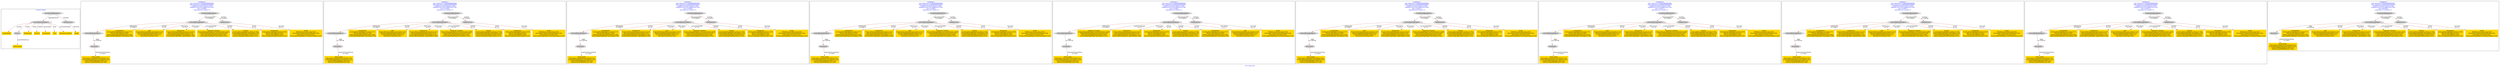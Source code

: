 digraph n0 {
fontcolor="blue"
remincross="true"
label="s22-s-moca.xml"
subgraph cluster_0 {
label="1-correct model"
n2[style="filled",color="white",fillcolor="lightgray",label="CulturalHeritageObject1"];
n3[shape="plaintext",style="filled",fillcolor="gold",label="creationDate"];
n4[style="filled",color="white",fillcolor="lightgray",label="Person1"];
n5[shape="plaintext",style="filled",fillcolor="gold",label="Dimensions"];
n6[shape="plaintext",style="filled",fillcolor="gold",label="Process"];
n7[shape="plaintext",style="filled",fillcolor="gold",label="Provenance"];
n8[shape="plaintext",style="filled",fillcolor="gold",label="title"];
n9[shape="plaintext",style="filled",fillcolor="gold",label="Assension_Number"];
n10[shape="plaintext",style="filled",fillcolor="gold",label="Artist_Name"];
n11[style="filled",color="white",fillcolor="lightgray",label="EuropeanaAggregation1"];
n12[style="filled",color="white",fillcolor="lightgray",label="WebResource1"];
n13[shape="plaintext",style="filled",fillcolor="gold",label="image"];
}
subgraph cluster_1 {
label="candidate 0\nlink coherence:0.9166666666666666\nnode coherence:0.9090909090909091\nconfidence:0.6434759516117063\nmapping score:0.6216889535675385\ncost:110.9808\n-precision:0.67-recall:0.73"
n15[style="filled",color="white",fillcolor="lightgray",label="CulturalHeritageObject1"];
n16[style="filled",color="white",fillcolor="lightgray",label="CulturalHeritageObject2"];
n17[style="filled",color="white",fillcolor="lightgray",label="Document1"];
n18[style="filled",color="white",fillcolor="lightgray",label="EuropeanaAggregation1"];
n19[style="filled",color="white",fillcolor="lightgray",label="WebResource1"];
n20[shape="plaintext",style="filled",fillcolor="gold",label="creationDate\n[CulturalHeritageObject,created,0.377]\n[Person,dateOfDeath,0.269]\n[Person,biographicalInformation,0.264]\n[CulturalHeritageObject,description,0.09]"];
n21[shape="plaintext",style="filled",fillcolor="gold",label="Artist_Name\n[Document,columnSubClassOfLink,0.33]\n[CulturalHeritageObject,description,0.262]\n[CulturalHeritageObject,title,0.24]\n[Person,nameOfThePerson,0.168]"];
n22[shape="plaintext",style="filled",fillcolor="gold",label="image\n[WebResource,classLink,0.926]\n[Document,columnSubClassOfLink,0.036]\n[Document,classLink,0.022]\n[CulturalHeritageObject,accessionNumber,0.016]"];
n23[shape="plaintext",style="filled",fillcolor="gold",label="title\n[CulturalHeritageObject,description,0.522]\n[Person,biographicalInformation,0.25]\n[CulturalHeritageObject,title,0.13]\n[Document,classLink,0.097]"];
n24[shape="plaintext",style="filled",fillcolor="gold",label="Provenance\n[CulturalHeritageObject,provenance,0.422]\n[Person,biographicalInformation,0.374]\n[CulturalHeritageObject,description,0.121]\n[CulturalHeritageObject,rightsHolder,0.084]"];
n25[shape="plaintext",style="filled",fillcolor="gold",label="Assension_Number\n[CulturalHeritageObject,accessionNumber,0.808]\n[CulturalHeritageObject,provenance,0.109]\n[Person,biographicalInformation,0.048]\n[CulturalHeritageObject,description,0.035]"];
n26[shape="plaintext",style="filled",fillcolor="gold",label="Process\n[CulturalHeritageObject,medium,0.784]\n[CulturalHeritageObject,description,0.18]\n[CulturalHeritageObject,extent,0.023]\n[Person,biographicalInformation,0.013]"];
n27[shape="plaintext",style="filled",fillcolor="gold",label="Dimensions\n[CulturalHeritageObject,extent,0.978]\n[Person,dateOfDeath,0.012]\n[Person,dateOfBirth,0.008]\n[Person,biographicalInformation,0.001]"];
}
subgraph cluster_2 {
label="candidate 1\nlink coherence:0.9166666666666666\nnode coherence:0.9090909090909091\nconfidence:0.6434759516117063\nmapping score:0.6216889535675385\ncost:110.9808\n-precision:0.67-recall:0.73"
n29[style="filled",color="white",fillcolor="lightgray",label="CulturalHeritageObject1"];
n30[style="filled",color="white",fillcolor="lightgray",label="CulturalHeritageObject2"];
n31[style="filled",color="white",fillcolor="lightgray",label="Document2"];
n32[style="filled",color="white",fillcolor="lightgray",label="EuropeanaAggregation1"];
n33[style="filled",color="white",fillcolor="lightgray",label="WebResource1"];
n34[shape="plaintext",style="filled",fillcolor="gold",label="creationDate\n[CulturalHeritageObject,created,0.377]\n[Person,dateOfDeath,0.269]\n[Person,biographicalInformation,0.264]\n[CulturalHeritageObject,description,0.09]"];
n35[shape="plaintext",style="filled",fillcolor="gold",label="image\n[WebResource,classLink,0.926]\n[Document,columnSubClassOfLink,0.036]\n[Document,classLink,0.022]\n[CulturalHeritageObject,accessionNumber,0.016]"];
n36[shape="plaintext",style="filled",fillcolor="gold",label="title\n[CulturalHeritageObject,description,0.522]\n[Person,biographicalInformation,0.25]\n[CulturalHeritageObject,title,0.13]\n[Document,classLink,0.097]"];
n37[shape="plaintext",style="filled",fillcolor="gold",label="Provenance\n[CulturalHeritageObject,provenance,0.422]\n[Person,biographicalInformation,0.374]\n[CulturalHeritageObject,description,0.121]\n[CulturalHeritageObject,rightsHolder,0.084]"];
n38[shape="plaintext",style="filled",fillcolor="gold",label="Assension_Number\n[CulturalHeritageObject,accessionNumber,0.808]\n[CulturalHeritageObject,provenance,0.109]\n[Person,biographicalInformation,0.048]\n[CulturalHeritageObject,description,0.035]"];
n39[shape="plaintext",style="filled",fillcolor="gold",label="Artist_Name\n[Document,columnSubClassOfLink,0.33]\n[CulturalHeritageObject,description,0.262]\n[CulturalHeritageObject,title,0.24]\n[Person,nameOfThePerson,0.168]"];
n40[shape="plaintext",style="filled",fillcolor="gold",label="Process\n[CulturalHeritageObject,medium,0.784]\n[CulturalHeritageObject,description,0.18]\n[CulturalHeritageObject,extent,0.023]\n[Person,biographicalInformation,0.013]"];
n41[shape="plaintext",style="filled",fillcolor="gold",label="Dimensions\n[CulturalHeritageObject,extent,0.978]\n[Person,dateOfDeath,0.012]\n[Person,dateOfBirth,0.008]\n[Person,biographicalInformation,0.001]"];
}
subgraph cluster_3 {
label="candidate 2\nlink coherence:0.9166666666666666\nnode coherence:0.9090909090909091\nconfidence:0.6434759516117063\nmapping score:0.6216889535675385\ncost:110.9808\n-precision:0.67-recall:0.73"
n43[style="filled",color="white",fillcolor="lightgray",label="CulturalHeritageObject1"];
n44[style="filled",color="white",fillcolor="lightgray",label="CulturalHeritageObject2"];
n45[style="filled",color="white",fillcolor="lightgray",label="Document1"];
n46[style="filled",color="white",fillcolor="lightgray",label="EuropeanaAggregation1"];
n47[style="filled",color="white",fillcolor="lightgray",label="WebResource1"];
n48[shape="plaintext",style="filled",fillcolor="gold",label="creationDate\n[CulturalHeritageObject,created,0.377]\n[Person,dateOfDeath,0.269]\n[Person,biographicalInformation,0.264]\n[CulturalHeritageObject,description,0.09]"];
n49[shape="plaintext",style="filled",fillcolor="gold",label="Artist_Name\n[Document,columnSubClassOfLink,0.33]\n[CulturalHeritageObject,description,0.262]\n[CulturalHeritageObject,title,0.24]\n[Person,nameOfThePerson,0.168]"];
n50[shape="plaintext",style="filled",fillcolor="gold",label="image\n[WebResource,classLink,0.926]\n[Document,columnSubClassOfLink,0.036]\n[Document,classLink,0.022]\n[CulturalHeritageObject,accessionNumber,0.016]"];
n51[shape="plaintext",style="filled",fillcolor="gold",label="Provenance\n[CulturalHeritageObject,provenance,0.422]\n[Person,biographicalInformation,0.374]\n[CulturalHeritageObject,description,0.121]\n[CulturalHeritageObject,rightsHolder,0.084]"];
n52[shape="plaintext",style="filled",fillcolor="gold",label="title\n[CulturalHeritageObject,description,0.522]\n[Person,biographicalInformation,0.25]\n[CulturalHeritageObject,title,0.13]\n[Document,classLink,0.097]"];
n53[shape="plaintext",style="filled",fillcolor="gold",label="Assension_Number\n[CulturalHeritageObject,accessionNumber,0.808]\n[CulturalHeritageObject,provenance,0.109]\n[Person,biographicalInformation,0.048]\n[CulturalHeritageObject,description,0.035]"];
n54[shape="plaintext",style="filled",fillcolor="gold",label="Process\n[CulturalHeritageObject,medium,0.784]\n[CulturalHeritageObject,description,0.18]\n[CulturalHeritageObject,extent,0.023]\n[Person,biographicalInformation,0.013]"];
n55[shape="plaintext",style="filled",fillcolor="gold",label="Dimensions\n[CulturalHeritageObject,extent,0.978]\n[Person,dateOfDeath,0.012]\n[Person,dateOfBirth,0.008]\n[Person,biographicalInformation,0.001]"];
}
subgraph cluster_4 {
label="candidate 3\nlink coherence:0.9166666666666666\nnode coherence:0.9090909090909091\nconfidence:0.6434759516117063\nmapping score:0.6216889535675385\ncost:110.9808\n-precision:0.67-recall:0.73"
n57[style="filled",color="white",fillcolor="lightgray",label="CulturalHeritageObject1"];
n58[style="filled",color="white",fillcolor="lightgray",label="CulturalHeritageObject2"];
n59[style="filled",color="white",fillcolor="lightgray",label="Document2"];
n60[style="filled",color="white",fillcolor="lightgray",label="EuropeanaAggregation1"];
n61[style="filled",color="white",fillcolor="lightgray",label="WebResource1"];
n62[shape="plaintext",style="filled",fillcolor="gold",label="creationDate\n[CulturalHeritageObject,created,0.377]\n[Person,dateOfDeath,0.269]\n[Person,biographicalInformation,0.264]\n[CulturalHeritageObject,description,0.09]"];
n63[shape="plaintext",style="filled",fillcolor="gold",label="image\n[WebResource,classLink,0.926]\n[Document,columnSubClassOfLink,0.036]\n[Document,classLink,0.022]\n[CulturalHeritageObject,accessionNumber,0.016]"];
n64[shape="plaintext",style="filled",fillcolor="gold",label="Provenance\n[CulturalHeritageObject,provenance,0.422]\n[Person,biographicalInformation,0.374]\n[CulturalHeritageObject,description,0.121]\n[CulturalHeritageObject,rightsHolder,0.084]"];
n65[shape="plaintext",style="filled",fillcolor="gold",label="title\n[CulturalHeritageObject,description,0.522]\n[Person,biographicalInformation,0.25]\n[CulturalHeritageObject,title,0.13]\n[Document,classLink,0.097]"];
n66[shape="plaintext",style="filled",fillcolor="gold",label="Assension_Number\n[CulturalHeritageObject,accessionNumber,0.808]\n[CulturalHeritageObject,provenance,0.109]\n[Person,biographicalInformation,0.048]\n[CulturalHeritageObject,description,0.035]"];
n67[shape="plaintext",style="filled",fillcolor="gold",label="Artist_Name\n[Document,columnSubClassOfLink,0.33]\n[CulturalHeritageObject,description,0.262]\n[CulturalHeritageObject,title,0.24]\n[Person,nameOfThePerson,0.168]"];
n68[shape="plaintext",style="filled",fillcolor="gold",label="Process\n[CulturalHeritageObject,medium,0.784]\n[CulturalHeritageObject,description,0.18]\n[CulturalHeritageObject,extent,0.023]\n[Person,biographicalInformation,0.013]"];
n69[shape="plaintext",style="filled",fillcolor="gold",label="Dimensions\n[CulturalHeritageObject,extent,0.978]\n[Person,dateOfDeath,0.012]\n[Person,dateOfBirth,0.008]\n[Person,biographicalInformation,0.001]"];
}
subgraph cluster_5 {
label="candidate 4\nlink coherence:0.9166666666666666\nnode coherence:0.9090909090909091\nconfidence:0.6434759516117063\nmapping score:0.6216889535675385\ncost:110.9808\n-precision:0.67-recall:0.73"
n71[style="filled",color="white",fillcolor="lightgray",label="CulturalHeritageObject1"];
n72[style="filled",color="white",fillcolor="lightgray",label="Document1"];
n73[style="filled",color="white",fillcolor="lightgray",label="CulturalHeritageObject2"];
n74[style="filled",color="white",fillcolor="lightgray",label="EuropeanaAggregation1"];
n75[style="filled",color="white",fillcolor="lightgray",label="WebResource1"];
n76[shape="plaintext",style="filled",fillcolor="gold",label="Assension_Number\n[CulturalHeritageObject,accessionNumber,0.808]\n[CulturalHeritageObject,provenance,0.109]\n[Person,biographicalInformation,0.048]\n[CulturalHeritageObject,description,0.035]"];
n77[shape="plaintext",style="filled",fillcolor="gold",label="Provenance\n[CulturalHeritageObject,provenance,0.422]\n[Person,biographicalInformation,0.374]\n[CulturalHeritageObject,description,0.121]\n[CulturalHeritageObject,rightsHolder,0.084]"];
n78[shape="plaintext",style="filled",fillcolor="gold",label="Dimensions\n[CulturalHeritageObject,extent,0.978]\n[Person,dateOfDeath,0.012]\n[Person,dateOfBirth,0.008]\n[Person,biographicalInformation,0.001]"];
n79[shape="plaintext",style="filled",fillcolor="gold",label="Artist_Name\n[Document,columnSubClassOfLink,0.33]\n[CulturalHeritageObject,description,0.262]\n[CulturalHeritageObject,title,0.24]\n[Person,nameOfThePerson,0.168]"];
n80[shape="plaintext",style="filled",fillcolor="gold",label="image\n[WebResource,classLink,0.926]\n[Document,columnSubClassOfLink,0.036]\n[Document,classLink,0.022]\n[CulturalHeritageObject,accessionNumber,0.016]"];
n81[shape="plaintext",style="filled",fillcolor="gold",label="Process\n[CulturalHeritageObject,medium,0.784]\n[CulturalHeritageObject,description,0.18]\n[CulturalHeritageObject,extent,0.023]\n[Person,biographicalInformation,0.013]"];
n82[shape="plaintext",style="filled",fillcolor="gold",label="creationDate\n[CulturalHeritageObject,created,0.377]\n[Person,dateOfDeath,0.269]\n[Person,biographicalInformation,0.264]\n[CulturalHeritageObject,description,0.09]"];
n83[shape="plaintext",style="filled",fillcolor="gold",label="title\n[CulturalHeritageObject,description,0.522]\n[Person,biographicalInformation,0.25]\n[CulturalHeritageObject,title,0.13]\n[Document,classLink,0.097]"];
}
subgraph cluster_6 {
label="candidate 5\nlink coherence:0.9166666666666666\nnode coherence:0.9090909090909091\nconfidence:0.6434759516117063\nmapping score:0.6216889535675385\ncost:110.98112\n-precision:0.67-recall:0.73"
n85[style="filled",color="white",fillcolor="lightgray",label="CulturalHeritageObject1"];
n86[style="filled",color="white",fillcolor="lightgray",label="CulturalHeritageObject2"];
n87[style="filled",color="white",fillcolor="lightgray",label="Document1"];
n88[style="filled",color="white",fillcolor="lightgray",label="EuropeanaAggregation1"];
n89[style="filled",color="white",fillcolor="lightgray",label="WebResource2"];
n90[shape="plaintext",style="filled",fillcolor="gold",label="creationDate\n[CulturalHeritageObject,created,0.377]\n[Person,dateOfDeath,0.269]\n[Person,biographicalInformation,0.264]\n[CulturalHeritageObject,description,0.09]"];
n91[shape="plaintext",style="filled",fillcolor="gold",label="Artist_Name\n[Document,columnSubClassOfLink,0.33]\n[CulturalHeritageObject,description,0.262]\n[CulturalHeritageObject,title,0.24]\n[Person,nameOfThePerson,0.168]"];
n92[shape="plaintext",style="filled",fillcolor="gold",label="title\n[CulturalHeritageObject,description,0.522]\n[Person,biographicalInformation,0.25]\n[CulturalHeritageObject,title,0.13]\n[Document,classLink,0.097]"];
n93[shape="plaintext",style="filled",fillcolor="gold",label="image\n[WebResource,classLink,0.926]\n[Document,columnSubClassOfLink,0.036]\n[Document,classLink,0.022]\n[CulturalHeritageObject,accessionNumber,0.016]"];
n94[shape="plaintext",style="filled",fillcolor="gold",label="Provenance\n[CulturalHeritageObject,provenance,0.422]\n[Person,biographicalInformation,0.374]\n[CulturalHeritageObject,description,0.121]\n[CulturalHeritageObject,rightsHolder,0.084]"];
n95[shape="plaintext",style="filled",fillcolor="gold",label="Assension_Number\n[CulturalHeritageObject,accessionNumber,0.808]\n[CulturalHeritageObject,provenance,0.109]\n[Person,biographicalInformation,0.048]\n[CulturalHeritageObject,description,0.035]"];
n96[shape="plaintext",style="filled",fillcolor="gold",label="Process\n[CulturalHeritageObject,medium,0.784]\n[CulturalHeritageObject,description,0.18]\n[CulturalHeritageObject,extent,0.023]\n[Person,biographicalInformation,0.013]"];
n97[shape="plaintext",style="filled",fillcolor="gold",label="Dimensions\n[CulturalHeritageObject,extent,0.978]\n[Person,dateOfDeath,0.012]\n[Person,dateOfBirth,0.008]\n[Person,biographicalInformation,0.001]"];
}
subgraph cluster_7 {
label="candidate 6\nlink coherence:0.9166666666666666\nnode coherence:0.9090909090909091\nconfidence:0.6434759516117063\nmapping score:0.6216889535675385\ncost:110.98112\n-precision:0.67-recall:0.73"
n99[style="filled",color="white",fillcolor="lightgray",label="CulturalHeritageObject1"];
n100[style="filled",color="white",fillcolor="lightgray",label="CulturalHeritageObject2"];
n101[style="filled",color="white",fillcolor="lightgray",label="Document2"];
n102[style="filled",color="white",fillcolor="lightgray",label="EuropeanaAggregation1"];
n103[style="filled",color="white",fillcolor="lightgray",label="WebResource2"];
n104[shape="plaintext",style="filled",fillcolor="gold",label="creationDate\n[CulturalHeritageObject,created,0.377]\n[Person,dateOfDeath,0.269]\n[Person,biographicalInformation,0.264]\n[CulturalHeritageObject,description,0.09]"];
n105[shape="plaintext",style="filled",fillcolor="gold",label="title\n[CulturalHeritageObject,description,0.522]\n[Person,biographicalInformation,0.25]\n[CulturalHeritageObject,title,0.13]\n[Document,classLink,0.097]"];
n106[shape="plaintext",style="filled",fillcolor="gold",label="image\n[WebResource,classLink,0.926]\n[Document,columnSubClassOfLink,0.036]\n[Document,classLink,0.022]\n[CulturalHeritageObject,accessionNumber,0.016]"];
n107[shape="plaintext",style="filled",fillcolor="gold",label="Provenance\n[CulturalHeritageObject,provenance,0.422]\n[Person,biographicalInformation,0.374]\n[CulturalHeritageObject,description,0.121]\n[CulturalHeritageObject,rightsHolder,0.084]"];
n108[shape="plaintext",style="filled",fillcolor="gold",label="Assension_Number\n[CulturalHeritageObject,accessionNumber,0.808]\n[CulturalHeritageObject,provenance,0.109]\n[Person,biographicalInformation,0.048]\n[CulturalHeritageObject,description,0.035]"];
n109[shape="plaintext",style="filled",fillcolor="gold",label="Artist_Name\n[Document,columnSubClassOfLink,0.33]\n[CulturalHeritageObject,description,0.262]\n[CulturalHeritageObject,title,0.24]\n[Person,nameOfThePerson,0.168]"];
n110[shape="plaintext",style="filled",fillcolor="gold",label="Process\n[CulturalHeritageObject,medium,0.784]\n[CulturalHeritageObject,description,0.18]\n[CulturalHeritageObject,extent,0.023]\n[Person,biographicalInformation,0.013]"];
n111[shape="plaintext",style="filled",fillcolor="gold",label="Dimensions\n[CulturalHeritageObject,extent,0.978]\n[Person,dateOfDeath,0.012]\n[Person,dateOfBirth,0.008]\n[Person,biographicalInformation,0.001]"];
}
subgraph cluster_8 {
label="candidate 7\nlink coherence:0.9166666666666666\nnode coherence:0.9090909090909091\nconfidence:0.6434759516117063\nmapping score:0.6216889535675385\ncost:110.98112\n-precision:0.67-recall:0.73"
n113[style="filled",color="white",fillcolor="lightgray",label="CulturalHeritageObject1"];
n114[style="filled",color="white",fillcolor="lightgray",label="CulturalHeritageObject2"];
n115[style="filled",color="white",fillcolor="lightgray",label="Document1"];
n116[style="filled",color="white",fillcolor="lightgray",label="EuropeanaAggregation1"];
n117[style="filled",color="white",fillcolor="lightgray",label="WebResource2"];
n118[shape="plaintext",style="filled",fillcolor="gold",label="creationDate\n[CulturalHeritageObject,created,0.377]\n[Person,dateOfDeath,0.269]\n[Person,biographicalInformation,0.264]\n[CulturalHeritageObject,description,0.09]"];
n119[shape="plaintext",style="filled",fillcolor="gold",label="Artist_Name\n[Document,columnSubClassOfLink,0.33]\n[CulturalHeritageObject,description,0.262]\n[CulturalHeritageObject,title,0.24]\n[Person,nameOfThePerson,0.168]"];
n120[shape="plaintext",style="filled",fillcolor="gold",label="Provenance\n[CulturalHeritageObject,provenance,0.422]\n[Person,biographicalInformation,0.374]\n[CulturalHeritageObject,description,0.121]\n[CulturalHeritageObject,rightsHolder,0.084]"];
n121[shape="plaintext",style="filled",fillcolor="gold",label="title\n[CulturalHeritageObject,description,0.522]\n[Person,biographicalInformation,0.25]\n[CulturalHeritageObject,title,0.13]\n[Document,classLink,0.097]"];
n122[shape="plaintext",style="filled",fillcolor="gold",label="image\n[WebResource,classLink,0.926]\n[Document,columnSubClassOfLink,0.036]\n[Document,classLink,0.022]\n[CulturalHeritageObject,accessionNumber,0.016]"];
n123[shape="plaintext",style="filled",fillcolor="gold",label="Assension_Number\n[CulturalHeritageObject,accessionNumber,0.808]\n[CulturalHeritageObject,provenance,0.109]\n[Person,biographicalInformation,0.048]\n[CulturalHeritageObject,description,0.035]"];
n124[shape="plaintext",style="filled",fillcolor="gold",label="Process\n[CulturalHeritageObject,medium,0.784]\n[CulturalHeritageObject,description,0.18]\n[CulturalHeritageObject,extent,0.023]\n[Person,biographicalInformation,0.013]"];
n125[shape="plaintext",style="filled",fillcolor="gold",label="Dimensions\n[CulturalHeritageObject,extent,0.978]\n[Person,dateOfDeath,0.012]\n[Person,dateOfBirth,0.008]\n[Person,biographicalInformation,0.001]"];
}
subgraph cluster_9 {
label="candidate 8\nlink coherence:0.9166666666666666\nnode coherence:0.9090909090909091\nconfidence:0.6434759516117063\nmapping score:0.6216889535675385\ncost:110.98112\n-precision:0.67-recall:0.73"
n127[style="filled",color="white",fillcolor="lightgray",label="CulturalHeritageObject1"];
n128[style="filled",color="white",fillcolor="lightgray",label="CulturalHeritageObject2"];
n129[style="filled",color="white",fillcolor="lightgray",label="Document2"];
n130[style="filled",color="white",fillcolor="lightgray",label="EuropeanaAggregation1"];
n131[style="filled",color="white",fillcolor="lightgray",label="WebResource2"];
n132[shape="plaintext",style="filled",fillcolor="gold",label="creationDate\n[CulturalHeritageObject,created,0.377]\n[Person,dateOfDeath,0.269]\n[Person,biographicalInformation,0.264]\n[CulturalHeritageObject,description,0.09]"];
n133[shape="plaintext",style="filled",fillcolor="gold",label="Provenance\n[CulturalHeritageObject,provenance,0.422]\n[Person,biographicalInformation,0.374]\n[CulturalHeritageObject,description,0.121]\n[CulturalHeritageObject,rightsHolder,0.084]"];
n134[shape="plaintext",style="filled",fillcolor="gold",label="title\n[CulturalHeritageObject,description,0.522]\n[Person,biographicalInformation,0.25]\n[CulturalHeritageObject,title,0.13]\n[Document,classLink,0.097]"];
n135[shape="plaintext",style="filled",fillcolor="gold",label="image\n[WebResource,classLink,0.926]\n[Document,columnSubClassOfLink,0.036]\n[Document,classLink,0.022]\n[CulturalHeritageObject,accessionNumber,0.016]"];
n136[shape="plaintext",style="filled",fillcolor="gold",label="Assension_Number\n[CulturalHeritageObject,accessionNumber,0.808]\n[CulturalHeritageObject,provenance,0.109]\n[Person,biographicalInformation,0.048]\n[CulturalHeritageObject,description,0.035]"];
n137[shape="plaintext",style="filled",fillcolor="gold",label="Artist_Name\n[Document,columnSubClassOfLink,0.33]\n[CulturalHeritageObject,description,0.262]\n[CulturalHeritageObject,title,0.24]\n[Person,nameOfThePerson,0.168]"];
n138[shape="plaintext",style="filled",fillcolor="gold",label="Process\n[CulturalHeritageObject,medium,0.784]\n[CulturalHeritageObject,description,0.18]\n[CulturalHeritageObject,extent,0.023]\n[Person,biographicalInformation,0.013]"];
n139[shape="plaintext",style="filled",fillcolor="gold",label="Dimensions\n[CulturalHeritageObject,extent,0.978]\n[Person,dateOfDeath,0.012]\n[Person,dateOfBirth,0.008]\n[Person,biographicalInformation,0.001]"];
}
subgraph cluster_10 {
label="candidate 9\nlink coherence:0.9090909090909091\nnode coherence:0.9090909090909091\nconfidence:0.6434759516117063\nmapping score:0.6216889535675385\ncost:109.98503\n-precision:0.73-recall:0.73"
n141[style="filled",color="white",fillcolor="lightgray",label="CulturalHeritageObject1"];
n142[style="filled",color="white",fillcolor="lightgray",label="Document1"];
n143[style="filled",color="white",fillcolor="lightgray",label="EuropeanaAggregation1"];
n144[style="filled",color="white",fillcolor="lightgray",label="WebResource1"];
n145[shape="plaintext",style="filled",fillcolor="gold",label="creationDate\n[CulturalHeritageObject,created,0.377]\n[Person,dateOfDeath,0.269]\n[Person,biographicalInformation,0.264]\n[CulturalHeritageObject,description,0.09]"];
n146[shape="plaintext",style="filled",fillcolor="gold",label="Artist_Name\n[Document,columnSubClassOfLink,0.33]\n[CulturalHeritageObject,description,0.262]\n[CulturalHeritageObject,title,0.24]\n[Person,nameOfThePerson,0.168]"];
n147[shape="plaintext",style="filled",fillcolor="gold",label="image\n[WebResource,classLink,0.926]\n[Document,columnSubClassOfLink,0.036]\n[Document,classLink,0.022]\n[CulturalHeritageObject,accessionNumber,0.016]"];
n148[shape="plaintext",style="filled",fillcolor="gold",label="title\n[CulturalHeritageObject,description,0.522]\n[Person,biographicalInformation,0.25]\n[CulturalHeritageObject,title,0.13]\n[Document,classLink,0.097]"];
n149[shape="plaintext",style="filled",fillcolor="gold",label="Provenance\n[CulturalHeritageObject,provenance,0.422]\n[Person,biographicalInformation,0.374]\n[CulturalHeritageObject,description,0.121]\n[CulturalHeritageObject,rightsHolder,0.084]"];
n150[shape="plaintext",style="filled",fillcolor="gold",label="Assension_Number\n[CulturalHeritageObject,accessionNumber,0.808]\n[CulturalHeritageObject,provenance,0.109]\n[Person,biographicalInformation,0.048]\n[CulturalHeritageObject,description,0.035]"];
n151[shape="plaintext",style="filled",fillcolor="gold",label="Process\n[CulturalHeritageObject,medium,0.784]\n[CulturalHeritageObject,description,0.18]\n[CulturalHeritageObject,extent,0.023]\n[Person,biographicalInformation,0.013]"];
n152[shape="plaintext",style="filled",fillcolor="gold",label="Dimensions\n[CulturalHeritageObject,extent,0.978]\n[Person,dateOfDeath,0.012]\n[Person,dateOfBirth,0.008]\n[Person,biographicalInformation,0.001]"];
}
n2 -> n3[color="brown",fontcolor="black",label="created"]
n2 -> n4[color="brown",fontcolor="black",label="creator"]
n2 -> n5[color="brown",fontcolor="black",label="extent"]
n2 -> n6[color="brown",fontcolor="black",label="medium"]
n2 -> n7[color="brown",fontcolor="black",label="provenance"]
n2 -> n8[color="brown",fontcolor="black",label="title"]
n2 -> n9[color="brown",fontcolor="black",label="accessionNumber"]
n4 -> n10[color="brown",fontcolor="black",label="nameOfThePerson"]
n11 -> n2[color="brown",fontcolor="black",label="aggregatedCHO"]
n11 -> n12[color="brown",fontcolor="black",label="hasView"]
n12 -> n13[color="brown",fontcolor="black",label="classLink"]
n15 -> n16[color="brown",fontcolor="black",label="isRelatedTo\nw=0.99577"]
n16 -> n17[color="brown",fontcolor="black",label="page\nw=0.99749"]
n18 -> n15[color="brown",fontcolor="black",label="aggregatedCHO\nw=0.99397"]
n18 -> n19[color="brown",fontcolor="black",label="hasView\nw=0.99357"]
n15 -> n20[color="brown",fontcolor="black",label="created\nw=1.0"]
n17 -> n21[color="brown",fontcolor="black",label="columnSubClassOfLink\nw=100.0"]
n19 -> n22[color="brown",fontcolor="black",label="classLink\nw=1.0"]
n15 -> n23[color="brown",fontcolor="black",label="description\nw=1.0"]
n15 -> n24[color="brown",fontcolor="black",label="provenance\nw=1.0"]
n15 -> n25[color="brown",fontcolor="black",label="accessionNumber\nw=1.0"]
n15 -> n26[color="brown",fontcolor="black",label="medium\nw=1.0"]
n15 -> n27[color="brown",fontcolor="black",label="extent\nw=1.0"]
n29 -> n30[color="brown",fontcolor="black",label="isRelatedTo\nw=0.99577"]
n30 -> n31[color="brown",fontcolor="black",label="page\nw=0.99749"]
n32 -> n29[color="brown",fontcolor="black",label="aggregatedCHO\nw=0.99397"]
n32 -> n33[color="brown",fontcolor="black",label="hasView\nw=0.99357"]
n29 -> n34[color="brown",fontcolor="black",label="created\nw=1.0"]
n33 -> n35[color="brown",fontcolor="black",label="classLink\nw=1.0"]
n29 -> n36[color="brown",fontcolor="black",label="description\nw=1.0"]
n29 -> n37[color="brown",fontcolor="black",label="provenance\nw=1.0"]
n29 -> n38[color="brown",fontcolor="black",label="accessionNumber\nw=1.0"]
n31 -> n39[color="brown",fontcolor="black",label="columnSubClassOfLink\nw=100.0"]
n29 -> n40[color="brown",fontcolor="black",label="medium\nw=1.0"]
n29 -> n41[color="brown",fontcolor="black",label="extent\nw=1.0"]
n43 -> n44[color="brown",fontcolor="black",label="isRelatedTo\nw=0.99577"]
n44 -> n45[color="brown",fontcolor="black",label="page\nw=0.99749"]
n46 -> n43[color="brown",fontcolor="black",label="aggregatedCHO\nw=0.99397"]
n46 -> n47[color="brown",fontcolor="black",label="hasView\nw=0.99357"]
n43 -> n48[color="brown",fontcolor="black",label="created\nw=1.0"]
n45 -> n49[color="brown",fontcolor="black",label="columnSubClassOfLink\nw=100.0"]
n47 -> n50[color="brown",fontcolor="black",label="classLink\nw=1.0"]
n43 -> n51[color="brown",fontcolor="black",label="provenance\nw=1.0"]
n43 -> n52[color="brown",fontcolor="black",label="description\nw=1.0"]
n43 -> n53[color="brown",fontcolor="black",label="accessionNumber\nw=1.0"]
n43 -> n54[color="brown",fontcolor="black",label="medium\nw=1.0"]
n43 -> n55[color="brown",fontcolor="black",label="extent\nw=1.0"]
n57 -> n58[color="brown",fontcolor="black",label="isRelatedTo\nw=0.99577"]
n58 -> n59[color="brown",fontcolor="black",label="page\nw=0.99749"]
n60 -> n57[color="brown",fontcolor="black",label="aggregatedCHO\nw=0.99397"]
n60 -> n61[color="brown",fontcolor="black",label="hasView\nw=0.99357"]
n57 -> n62[color="brown",fontcolor="black",label="created\nw=1.0"]
n61 -> n63[color="brown",fontcolor="black",label="classLink\nw=1.0"]
n57 -> n64[color="brown",fontcolor="black",label="provenance\nw=1.0"]
n57 -> n65[color="brown",fontcolor="black",label="description\nw=1.0"]
n57 -> n66[color="brown",fontcolor="black",label="accessionNumber\nw=1.0"]
n59 -> n67[color="brown",fontcolor="black",label="columnSubClassOfLink\nw=100.0"]
n57 -> n68[color="brown",fontcolor="black",label="medium\nw=1.0"]
n57 -> n69[color="brown",fontcolor="black",label="extent\nw=1.0"]
n71 -> n72[color="brown",fontcolor="black",label="page\nw=0.99749"]
n73 -> n71[color="brown",fontcolor="black",label="isRelatedTo\nw=0.99577"]
n74 -> n73[color="brown",fontcolor="black",label="aggregatedCHO\nw=0.99397"]
n74 -> n75[color="brown",fontcolor="black",label="hasView\nw=0.99357"]
n73 -> n76[color="brown",fontcolor="black",label="accessionNumber\nw=1.0"]
n73 -> n77[color="brown",fontcolor="black",label="provenance\nw=1.0"]
n73 -> n78[color="brown",fontcolor="black",label="extent\nw=1.0"]
n72 -> n79[color="brown",fontcolor="black",label="columnSubClassOfLink\nw=100.0"]
n75 -> n80[color="brown",fontcolor="black",label="classLink\nw=1.0"]
n73 -> n81[color="brown",fontcolor="black",label="medium\nw=1.0"]
n73 -> n82[color="brown",fontcolor="black",label="created\nw=1.0"]
n73 -> n83[color="brown",fontcolor="black",label="description\nw=1.0"]
n85 -> n86[color="brown",fontcolor="black",label="isRelatedTo\nw=0.99577"]
n86 -> n87[color="brown",fontcolor="black",label="page\nw=0.99749"]
n88 -> n85[color="brown",fontcolor="black",label="aggregatedCHO\nw=0.99397"]
n88 -> n89[color="brown",fontcolor="black",label="hasView\nw=0.99389"]
n85 -> n90[color="brown",fontcolor="black",label="created\nw=1.0"]
n87 -> n91[color="brown",fontcolor="black",label="columnSubClassOfLink\nw=100.0"]
n85 -> n92[color="brown",fontcolor="black",label="description\nw=1.0"]
n89 -> n93[color="brown",fontcolor="black",label="classLink\nw=1.0"]
n85 -> n94[color="brown",fontcolor="black",label="provenance\nw=1.0"]
n85 -> n95[color="brown",fontcolor="black",label="accessionNumber\nw=1.0"]
n85 -> n96[color="brown",fontcolor="black",label="medium\nw=1.0"]
n85 -> n97[color="brown",fontcolor="black",label="extent\nw=1.0"]
n99 -> n100[color="brown",fontcolor="black",label="isRelatedTo\nw=0.99577"]
n100 -> n101[color="brown",fontcolor="black",label="page\nw=0.99749"]
n102 -> n99[color="brown",fontcolor="black",label="aggregatedCHO\nw=0.99397"]
n102 -> n103[color="brown",fontcolor="black",label="hasView\nw=0.99389"]
n99 -> n104[color="brown",fontcolor="black",label="created\nw=1.0"]
n99 -> n105[color="brown",fontcolor="black",label="description\nw=1.0"]
n103 -> n106[color="brown",fontcolor="black",label="classLink\nw=1.0"]
n99 -> n107[color="brown",fontcolor="black",label="provenance\nw=1.0"]
n99 -> n108[color="brown",fontcolor="black",label="accessionNumber\nw=1.0"]
n101 -> n109[color="brown",fontcolor="black",label="columnSubClassOfLink\nw=100.0"]
n99 -> n110[color="brown",fontcolor="black",label="medium\nw=1.0"]
n99 -> n111[color="brown",fontcolor="black",label="extent\nw=1.0"]
n113 -> n114[color="brown",fontcolor="black",label="isRelatedTo\nw=0.99577"]
n114 -> n115[color="brown",fontcolor="black",label="page\nw=0.99749"]
n116 -> n113[color="brown",fontcolor="black",label="aggregatedCHO\nw=0.99397"]
n116 -> n117[color="brown",fontcolor="black",label="hasView\nw=0.99389"]
n113 -> n118[color="brown",fontcolor="black",label="created\nw=1.0"]
n115 -> n119[color="brown",fontcolor="black",label="columnSubClassOfLink\nw=100.0"]
n113 -> n120[color="brown",fontcolor="black",label="provenance\nw=1.0"]
n113 -> n121[color="brown",fontcolor="black",label="description\nw=1.0"]
n117 -> n122[color="brown",fontcolor="black",label="classLink\nw=1.0"]
n113 -> n123[color="brown",fontcolor="black",label="accessionNumber\nw=1.0"]
n113 -> n124[color="brown",fontcolor="black",label="medium\nw=1.0"]
n113 -> n125[color="brown",fontcolor="black",label="extent\nw=1.0"]
n127 -> n128[color="brown",fontcolor="black",label="isRelatedTo\nw=0.99577"]
n128 -> n129[color="brown",fontcolor="black",label="page\nw=0.99749"]
n130 -> n127[color="brown",fontcolor="black",label="aggregatedCHO\nw=0.99397"]
n130 -> n131[color="brown",fontcolor="black",label="hasView\nw=0.99389"]
n127 -> n132[color="brown",fontcolor="black",label="created\nw=1.0"]
n127 -> n133[color="brown",fontcolor="black",label="provenance\nw=1.0"]
n127 -> n134[color="brown",fontcolor="black",label="description\nw=1.0"]
n131 -> n135[color="brown",fontcolor="black",label="classLink\nw=1.0"]
n127 -> n136[color="brown",fontcolor="black",label="accessionNumber\nw=1.0"]
n129 -> n137[color="brown",fontcolor="black",label="columnSubClassOfLink\nw=100.0"]
n127 -> n138[color="brown",fontcolor="black",label="medium\nw=1.0"]
n127 -> n139[color="brown",fontcolor="black",label="extent\nw=1.0"]
n141 -> n142[color="brown",fontcolor="black",label="page\nw=0.99749"]
n143 -> n141[color="brown",fontcolor="black",label="aggregatedCHO\nw=0.99397"]
n143 -> n144[color="brown",fontcolor="black",label="hasView\nw=0.99357"]
n141 -> n145[color="brown",fontcolor="black",label="created\nw=1.0"]
n142 -> n146[color="brown",fontcolor="black",label="columnSubClassOfLink\nw=100.0"]
n144 -> n147[color="brown",fontcolor="black",label="classLink\nw=1.0"]
n141 -> n148[color="brown",fontcolor="black",label="description\nw=1.0"]
n141 -> n149[color="brown",fontcolor="black",label="provenance\nw=1.0"]
n141 -> n150[color="brown",fontcolor="black",label="accessionNumber\nw=1.0"]
n141 -> n151[color="brown",fontcolor="black",label="medium\nw=1.0"]
n141 -> n152[color="brown",fontcolor="black",label="extent\nw=1.0"]
}
